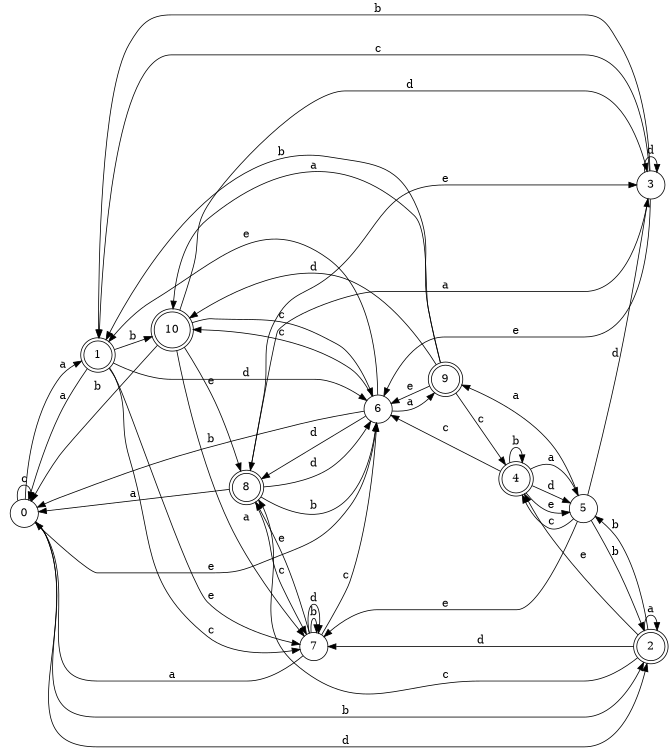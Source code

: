 digraph n9_4 {
__start0 [label="" shape="none"];

rankdir=LR;
size="8,5";

s0 [style="filled", color="black", fillcolor="white" shape="circle", label="0"];
s1 [style="rounded,filled", color="black", fillcolor="white" shape="doublecircle", label="1"];
s2 [style="rounded,filled", color="black", fillcolor="white" shape="doublecircle", label="2"];
s3 [style="filled", color="black", fillcolor="white" shape="circle", label="3"];
s4 [style="rounded,filled", color="black", fillcolor="white" shape="doublecircle", label="4"];
s5 [style="filled", color="black", fillcolor="white" shape="circle", label="5"];
s6 [style="filled", color="black", fillcolor="white" shape="circle", label="6"];
s7 [style="filled", color="black", fillcolor="white" shape="circle", label="7"];
s8 [style="rounded,filled", color="black", fillcolor="white" shape="doublecircle", label="8"];
s9 [style="rounded,filled", color="black", fillcolor="white" shape="doublecircle", label="9"];
s10 [style="rounded,filled", color="black", fillcolor="white" shape="doublecircle", label="10"];
s0 -> s1 [label="a"];
s0 -> s2 [label="b"];
s0 -> s0 [label="c"];
s0 -> s2 [label="d"];
s0 -> s6 [label="e"];
s1 -> s0 [label="a"];
s1 -> s10 [label="b"];
s1 -> s7 [label="c"];
s1 -> s6 [label="d"];
s1 -> s7 [label="e"];
s2 -> s2 [label="a"];
s2 -> s5 [label="b"];
s2 -> s8 [label="c"];
s2 -> s7 [label="d"];
s2 -> s4 [label="e"];
s3 -> s8 [label="a"];
s3 -> s1 [label="b"];
s3 -> s1 [label="c"];
s3 -> s3 [label="d"];
s3 -> s6 [label="e"];
s4 -> s5 [label="a"];
s4 -> s4 [label="b"];
s4 -> s6 [label="c"];
s4 -> s5 [label="d"];
s4 -> s5 [label="e"];
s5 -> s9 [label="a"];
s5 -> s2 [label="b"];
s5 -> s4 [label="c"];
s5 -> s3 [label="d"];
s5 -> s7 [label="e"];
s6 -> s9 [label="a"];
s6 -> s0 [label="b"];
s6 -> s10 [label="c"];
s6 -> s8 [label="d"];
s6 -> s1 [label="e"];
s7 -> s0 [label="a"];
s7 -> s7 [label="b"];
s7 -> s6 [label="c"];
s7 -> s7 [label="d"];
s7 -> s8 [label="e"];
s8 -> s0 [label="a"];
s8 -> s6 [label="b"];
s8 -> s7 [label="c"];
s8 -> s6 [label="d"];
s8 -> s3 [label="e"];
s9 -> s10 [label="a"];
s9 -> s1 [label="b"];
s9 -> s4 [label="c"];
s9 -> s10 [label="d"];
s9 -> s6 [label="e"];
s10 -> s7 [label="a"];
s10 -> s0 [label="b"];
s10 -> s6 [label="c"];
s10 -> s3 [label="d"];
s10 -> s8 [label="e"];

}
